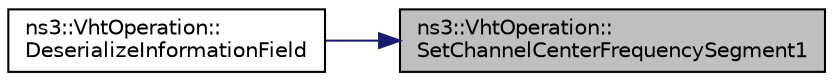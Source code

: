 digraph "ns3::VhtOperation::SetChannelCenterFrequencySegment1"
{
 // LATEX_PDF_SIZE
  edge [fontname="Helvetica",fontsize="10",labelfontname="Helvetica",labelfontsize="10"];
  node [fontname="Helvetica",fontsize="10",shape=record];
  rankdir="RL";
  Node1 [label="ns3::VhtOperation::\lSetChannelCenterFrequencySegment1",height=0.2,width=0.4,color="black", fillcolor="grey75", style="filled", fontcolor="black",tooltip="Set the Channel Center Frequency Segment 1 field in the VHT Operation information element."];
  Node1 -> Node2 [dir="back",color="midnightblue",fontsize="10",style="solid",fontname="Helvetica"];
  Node2 [label="ns3::VhtOperation::\lDeserializeInformationField",height=0.2,width=0.4,color="black", fillcolor="white", style="filled",URL="$classns3_1_1_vht_operation.html#aa6a5f566200f104335732b5070440efb",tooltip="Deserialize information (i.e., the body of the IE, not including the Element ID and length octets)"];
}
